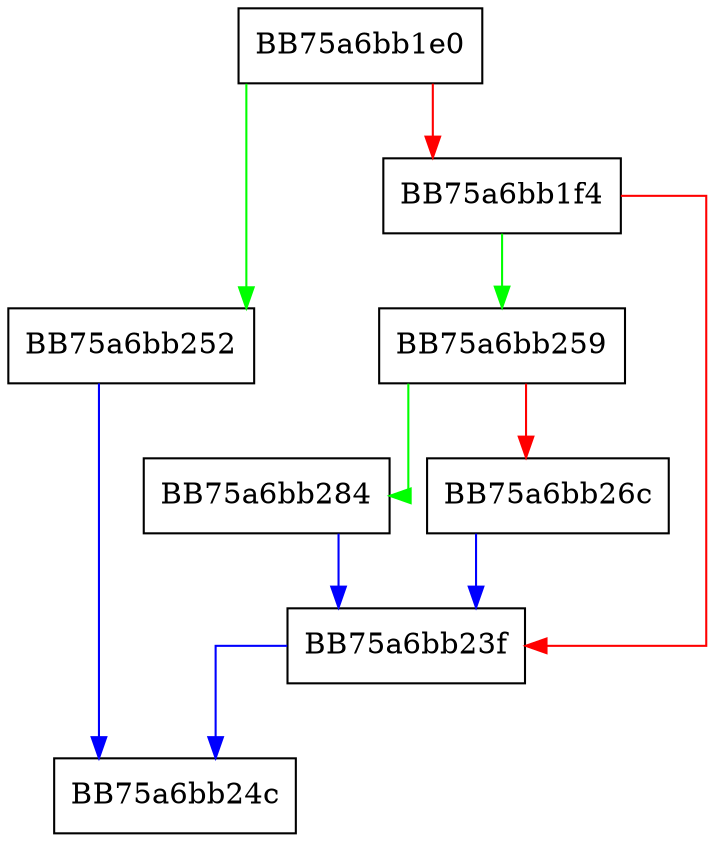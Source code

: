digraph msil_esc_switch_emu64 {
  node [shape="box"];
  graph [splines=ortho];
  BB75a6bb1e0 -> BB75a6bb252 [color="green"];
  BB75a6bb1e0 -> BB75a6bb1f4 [color="red"];
  BB75a6bb1f4 -> BB75a6bb259 [color="green"];
  BB75a6bb1f4 -> BB75a6bb23f [color="red"];
  BB75a6bb23f -> BB75a6bb24c [color="blue"];
  BB75a6bb252 -> BB75a6bb24c [color="blue"];
  BB75a6bb259 -> BB75a6bb284 [color="green"];
  BB75a6bb259 -> BB75a6bb26c [color="red"];
  BB75a6bb26c -> BB75a6bb23f [color="blue"];
  BB75a6bb284 -> BB75a6bb23f [color="blue"];
}